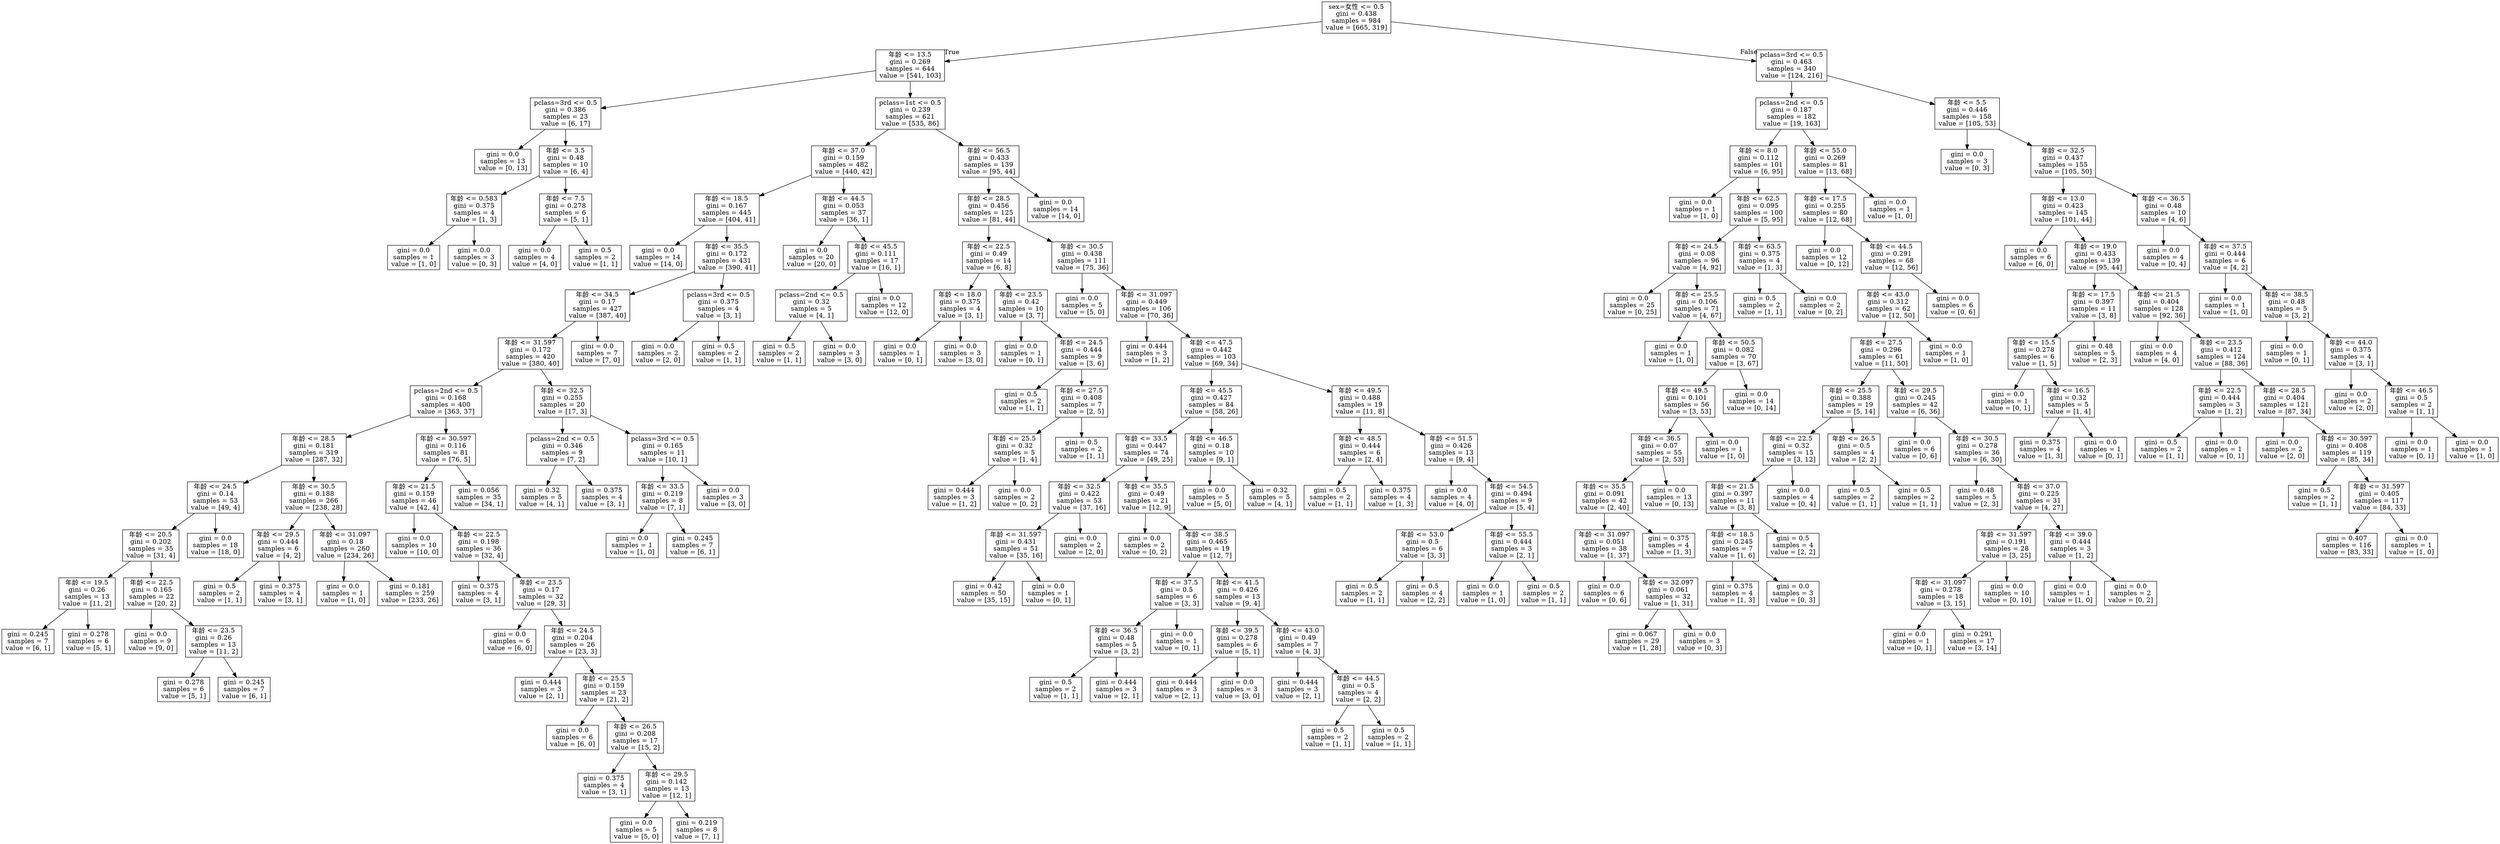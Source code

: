 digraph Tree {
node [shape=box] ;
0 [label="sex=女性 <= 0.5\ngini = 0.438\nsamples = 984\nvalue = [665, 319]"] ;
1 [label="年龄 <= 13.5\ngini = 0.269\nsamples = 644\nvalue = [541, 103]"] ;
0 -> 1 [labeldistance=2.5, labelangle=45, headlabel="True"] ;
2 [label="pclass=3rd <= 0.5\ngini = 0.386\nsamples = 23\nvalue = [6, 17]"] ;
1 -> 2 ;
3 [label="gini = 0.0\nsamples = 13\nvalue = [0, 13]"] ;
2 -> 3 ;
4 [label="年龄 <= 3.5\ngini = 0.48\nsamples = 10\nvalue = [6, 4]"] ;
2 -> 4 ;
5 [label="年龄 <= 0.583\ngini = 0.375\nsamples = 4\nvalue = [1, 3]"] ;
4 -> 5 ;
6 [label="gini = 0.0\nsamples = 1\nvalue = [1, 0]"] ;
5 -> 6 ;
7 [label="gini = 0.0\nsamples = 3\nvalue = [0, 3]"] ;
5 -> 7 ;
8 [label="年龄 <= 7.5\ngini = 0.278\nsamples = 6\nvalue = [5, 1]"] ;
4 -> 8 ;
9 [label="gini = 0.0\nsamples = 4\nvalue = [4, 0]"] ;
8 -> 9 ;
10 [label="gini = 0.5\nsamples = 2\nvalue = [1, 1]"] ;
8 -> 10 ;
11 [label="pclass=1st <= 0.5\ngini = 0.239\nsamples = 621\nvalue = [535, 86]"] ;
1 -> 11 ;
12 [label="年龄 <= 37.0\ngini = 0.159\nsamples = 482\nvalue = [440, 42]"] ;
11 -> 12 ;
13 [label="年龄 <= 18.5\ngini = 0.167\nsamples = 445\nvalue = [404, 41]"] ;
12 -> 13 ;
14 [label="gini = 0.0\nsamples = 14\nvalue = [14, 0]"] ;
13 -> 14 ;
15 [label="年龄 <= 35.5\ngini = 0.172\nsamples = 431\nvalue = [390, 41]"] ;
13 -> 15 ;
16 [label="年龄 <= 34.5\ngini = 0.17\nsamples = 427\nvalue = [387, 40]"] ;
15 -> 16 ;
17 [label="年龄 <= 31.597\ngini = 0.172\nsamples = 420\nvalue = [380, 40]"] ;
16 -> 17 ;
18 [label="pclass=2nd <= 0.5\ngini = 0.168\nsamples = 400\nvalue = [363, 37]"] ;
17 -> 18 ;
19 [label="年龄 <= 28.5\ngini = 0.181\nsamples = 319\nvalue = [287, 32]"] ;
18 -> 19 ;
20 [label="年龄 <= 24.5\ngini = 0.14\nsamples = 53\nvalue = [49, 4]"] ;
19 -> 20 ;
21 [label="年龄 <= 20.5\ngini = 0.202\nsamples = 35\nvalue = [31, 4]"] ;
20 -> 21 ;
22 [label="年龄 <= 19.5\ngini = 0.26\nsamples = 13\nvalue = [11, 2]"] ;
21 -> 22 ;
23 [label="gini = 0.245\nsamples = 7\nvalue = [6, 1]"] ;
22 -> 23 ;
24 [label="gini = 0.278\nsamples = 6\nvalue = [5, 1]"] ;
22 -> 24 ;
25 [label="年龄 <= 22.5\ngini = 0.165\nsamples = 22\nvalue = [20, 2]"] ;
21 -> 25 ;
26 [label="gini = 0.0\nsamples = 9\nvalue = [9, 0]"] ;
25 -> 26 ;
27 [label="年龄 <= 23.5\ngini = 0.26\nsamples = 13\nvalue = [11, 2]"] ;
25 -> 27 ;
28 [label="gini = 0.278\nsamples = 6\nvalue = [5, 1]"] ;
27 -> 28 ;
29 [label="gini = 0.245\nsamples = 7\nvalue = [6, 1]"] ;
27 -> 29 ;
30 [label="gini = 0.0\nsamples = 18\nvalue = [18, 0]"] ;
20 -> 30 ;
31 [label="年龄 <= 30.5\ngini = 0.188\nsamples = 266\nvalue = [238, 28]"] ;
19 -> 31 ;
32 [label="年龄 <= 29.5\ngini = 0.444\nsamples = 6\nvalue = [4, 2]"] ;
31 -> 32 ;
33 [label="gini = 0.5\nsamples = 2\nvalue = [1, 1]"] ;
32 -> 33 ;
34 [label="gini = 0.375\nsamples = 4\nvalue = [3, 1]"] ;
32 -> 34 ;
35 [label="年龄 <= 31.097\ngini = 0.18\nsamples = 260\nvalue = [234, 26]"] ;
31 -> 35 ;
36 [label="gini = 0.0\nsamples = 1\nvalue = [1, 0]"] ;
35 -> 36 ;
37 [label="gini = 0.181\nsamples = 259\nvalue = [233, 26]"] ;
35 -> 37 ;
38 [label="年龄 <= 30.597\ngini = 0.116\nsamples = 81\nvalue = [76, 5]"] ;
18 -> 38 ;
39 [label="年龄 <= 21.5\ngini = 0.159\nsamples = 46\nvalue = [42, 4]"] ;
38 -> 39 ;
40 [label="gini = 0.0\nsamples = 10\nvalue = [10, 0]"] ;
39 -> 40 ;
41 [label="年龄 <= 22.5\ngini = 0.198\nsamples = 36\nvalue = [32, 4]"] ;
39 -> 41 ;
42 [label="gini = 0.375\nsamples = 4\nvalue = [3, 1]"] ;
41 -> 42 ;
43 [label="年龄 <= 23.5\ngini = 0.17\nsamples = 32\nvalue = [29, 3]"] ;
41 -> 43 ;
44 [label="gini = 0.0\nsamples = 6\nvalue = [6, 0]"] ;
43 -> 44 ;
45 [label="年龄 <= 24.5\ngini = 0.204\nsamples = 26\nvalue = [23, 3]"] ;
43 -> 45 ;
46 [label="gini = 0.444\nsamples = 3\nvalue = [2, 1]"] ;
45 -> 46 ;
47 [label="年龄 <= 25.5\ngini = 0.159\nsamples = 23\nvalue = [21, 2]"] ;
45 -> 47 ;
48 [label="gini = 0.0\nsamples = 6\nvalue = [6, 0]"] ;
47 -> 48 ;
49 [label="年龄 <= 26.5\ngini = 0.208\nsamples = 17\nvalue = [15, 2]"] ;
47 -> 49 ;
50 [label="gini = 0.375\nsamples = 4\nvalue = [3, 1]"] ;
49 -> 50 ;
51 [label="年龄 <= 29.5\ngini = 0.142\nsamples = 13\nvalue = [12, 1]"] ;
49 -> 51 ;
52 [label="gini = 0.0\nsamples = 5\nvalue = [5, 0]"] ;
51 -> 52 ;
53 [label="gini = 0.219\nsamples = 8\nvalue = [7, 1]"] ;
51 -> 53 ;
54 [label="gini = 0.056\nsamples = 35\nvalue = [34, 1]"] ;
38 -> 54 ;
55 [label="年龄 <= 32.5\ngini = 0.255\nsamples = 20\nvalue = [17, 3]"] ;
17 -> 55 ;
56 [label="pclass=2nd <= 0.5\ngini = 0.346\nsamples = 9\nvalue = [7, 2]"] ;
55 -> 56 ;
57 [label="gini = 0.32\nsamples = 5\nvalue = [4, 1]"] ;
56 -> 57 ;
58 [label="gini = 0.375\nsamples = 4\nvalue = [3, 1]"] ;
56 -> 58 ;
59 [label="pclass=3rd <= 0.5\ngini = 0.165\nsamples = 11\nvalue = [10, 1]"] ;
55 -> 59 ;
60 [label="年龄 <= 33.5\ngini = 0.219\nsamples = 8\nvalue = [7, 1]"] ;
59 -> 60 ;
61 [label="gini = 0.0\nsamples = 1\nvalue = [1, 0]"] ;
60 -> 61 ;
62 [label="gini = 0.245\nsamples = 7\nvalue = [6, 1]"] ;
60 -> 62 ;
63 [label="gini = 0.0\nsamples = 3\nvalue = [3, 0]"] ;
59 -> 63 ;
64 [label="gini = 0.0\nsamples = 7\nvalue = [7, 0]"] ;
16 -> 64 ;
65 [label="pclass=3rd <= 0.5\ngini = 0.375\nsamples = 4\nvalue = [3, 1]"] ;
15 -> 65 ;
66 [label="gini = 0.0\nsamples = 2\nvalue = [2, 0]"] ;
65 -> 66 ;
67 [label="gini = 0.5\nsamples = 2\nvalue = [1, 1]"] ;
65 -> 67 ;
68 [label="年龄 <= 44.5\ngini = 0.053\nsamples = 37\nvalue = [36, 1]"] ;
12 -> 68 ;
69 [label="gini = 0.0\nsamples = 20\nvalue = [20, 0]"] ;
68 -> 69 ;
70 [label="年龄 <= 45.5\ngini = 0.111\nsamples = 17\nvalue = [16, 1]"] ;
68 -> 70 ;
71 [label="pclass=2nd <= 0.5\ngini = 0.32\nsamples = 5\nvalue = [4, 1]"] ;
70 -> 71 ;
72 [label="gini = 0.5\nsamples = 2\nvalue = [1, 1]"] ;
71 -> 72 ;
73 [label="gini = 0.0\nsamples = 3\nvalue = [3, 0]"] ;
71 -> 73 ;
74 [label="gini = 0.0\nsamples = 12\nvalue = [12, 0]"] ;
70 -> 74 ;
75 [label="年龄 <= 56.5\ngini = 0.433\nsamples = 139\nvalue = [95, 44]"] ;
11 -> 75 ;
76 [label="年龄 <= 28.5\ngini = 0.456\nsamples = 125\nvalue = [81, 44]"] ;
75 -> 76 ;
77 [label="年龄 <= 22.5\ngini = 0.49\nsamples = 14\nvalue = [6, 8]"] ;
76 -> 77 ;
78 [label="年龄 <= 18.0\ngini = 0.375\nsamples = 4\nvalue = [3, 1]"] ;
77 -> 78 ;
79 [label="gini = 0.0\nsamples = 1\nvalue = [0, 1]"] ;
78 -> 79 ;
80 [label="gini = 0.0\nsamples = 3\nvalue = [3, 0]"] ;
78 -> 80 ;
81 [label="年龄 <= 23.5\ngini = 0.42\nsamples = 10\nvalue = [3, 7]"] ;
77 -> 81 ;
82 [label="gini = 0.0\nsamples = 1\nvalue = [0, 1]"] ;
81 -> 82 ;
83 [label="年龄 <= 24.5\ngini = 0.444\nsamples = 9\nvalue = [3, 6]"] ;
81 -> 83 ;
84 [label="gini = 0.5\nsamples = 2\nvalue = [1, 1]"] ;
83 -> 84 ;
85 [label="年龄 <= 27.5\ngini = 0.408\nsamples = 7\nvalue = [2, 5]"] ;
83 -> 85 ;
86 [label="年龄 <= 25.5\ngini = 0.32\nsamples = 5\nvalue = [1, 4]"] ;
85 -> 86 ;
87 [label="gini = 0.444\nsamples = 3\nvalue = [1, 2]"] ;
86 -> 87 ;
88 [label="gini = 0.0\nsamples = 2\nvalue = [0, 2]"] ;
86 -> 88 ;
89 [label="gini = 0.5\nsamples = 2\nvalue = [1, 1]"] ;
85 -> 89 ;
90 [label="年龄 <= 30.5\ngini = 0.438\nsamples = 111\nvalue = [75, 36]"] ;
76 -> 90 ;
91 [label="gini = 0.0\nsamples = 5\nvalue = [5, 0]"] ;
90 -> 91 ;
92 [label="年龄 <= 31.097\ngini = 0.449\nsamples = 106\nvalue = [70, 36]"] ;
90 -> 92 ;
93 [label="gini = 0.444\nsamples = 3\nvalue = [1, 2]"] ;
92 -> 93 ;
94 [label="年龄 <= 47.5\ngini = 0.442\nsamples = 103\nvalue = [69, 34]"] ;
92 -> 94 ;
95 [label="年龄 <= 45.5\ngini = 0.427\nsamples = 84\nvalue = [58, 26]"] ;
94 -> 95 ;
96 [label="年龄 <= 33.5\ngini = 0.447\nsamples = 74\nvalue = [49, 25]"] ;
95 -> 96 ;
97 [label="年龄 <= 32.5\ngini = 0.422\nsamples = 53\nvalue = [37, 16]"] ;
96 -> 97 ;
98 [label="年龄 <= 31.597\ngini = 0.431\nsamples = 51\nvalue = [35, 16]"] ;
97 -> 98 ;
99 [label="gini = 0.42\nsamples = 50\nvalue = [35, 15]"] ;
98 -> 99 ;
100 [label="gini = 0.0\nsamples = 1\nvalue = [0, 1]"] ;
98 -> 100 ;
101 [label="gini = 0.0\nsamples = 2\nvalue = [2, 0]"] ;
97 -> 101 ;
102 [label="年龄 <= 35.5\ngini = 0.49\nsamples = 21\nvalue = [12, 9]"] ;
96 -> 102 ;
103 [label="gini = 0.0\nsamples = 2\nvalue = [0, 2]"] ;
102 -> 103 ;
104 [label="年龄 <= 38.5\ngini = 0.465\nsamples = 19\nvalue = [12, 7]"] ;
102 -> 104 ;
105 [label="年龄 <= 37.5\ngini = 0.5\nsamples = 6\nvalue = [3, 3]"] ;
104 -> 105 ;
106 [label="年龄 <= 36.5\ngini = 0.48\nsamples = 5\nvalue = [3, 2]"] ;
105 -> 106 ;
107 [label="gini = 0.5\nsamples = 2\nvalue = [1, 1]"] ;
106 -> 107 ;
108 [label="gini = 0.444\nsamples = 3\nvalue = [2, 1]"] ;
106 -> 108 ;
109 [label="gini = 0.0\nsamples = 1\nvalue = [0, 1]"] ;
105 -> 109 ;
110 [label="年龄 <= 41.5\ngini = 0.426\nsamples = 13\nvalue = [9, 4]"] ;
104 -> 110 ;
111 [label="年龄 <= 39.5\ngini = 0.278\nsamples = 6\nvalue = [5, 1]"] ;
110 -> 111 ;
112 [label="gini = 0.444\nsamples = 3\nvalue = [2, 1]"] ;
111 -> 112 ;
113 [label="gini = 0.0\nsamples = 3\nvalue = [3, 0]"] ;
111 -> 113 ;
114 [label="年龄 <= 43.0\ngini = 0.49\nsamples = 7\nvalue = [4, 3]"] ;
110 -> 114 ;
115 [label="gini = 0.444\nsamples = 3\nvalue = [2, 1]"] ;
114 -> 115 ;
116 [label="年龄 <= 44.5\ngini = 0.5\nsamples = 4\nvalue = [2, 2]"] ;
114 -> 116 ;
117 [label="gini = 0.5\nsamples = 2\nvalue = [1, 1]"] ;
116 -> 117 ;
118 [label="gini = 0.5\nsamples = 2\nvalue = [1, 1]"] ;
116 -> 118 ;
119 [label="年龄 <= 46.5\ngini = 0.18\nsamples = 10\nvalue = [9, 1]"] ;
95 -> 119 ;
120 [label="gini = 0.0\nsamples = 5\nvalue = [5, 0]"] ;
119 -> 120 ;
121 [label="gini = 0.32\nsamples = 5\nvalue = [4, 1]"] ;
119 -> 121 ;
122 [label="年龄 <= 49.5\ngini = 0.488\nsamples = 19\nvalue = [11, 8]"] ;
94 -> 122 ;
123 [label="年龄 <= 48.5\ngini = 0.444\nsamples = 6\nvalue = [2, 4]"] ;
122 -> 123 ;
124 [label="gini = 0.5\nsamples = 2\nvalue = [1, 1]"] ;
123 -> 124 ;
125 [label="gini = 0.375\nsamples = 4\nvalue = [1, 3]"] ;
123 -> 125 ;
126 [label="年龄 <= 51.5\ngini = 0.426\nsamples = 13\nvalue = [9, 4]"] ;
122 -> 126 ;
127 [label="gini = 0.0\nsamples = 4\nvalue = [4, 0]"] ;
126 -> 127 ;
128 [label="年龄 <= 54.5\ngini = 0.494\nsamples = 9\nvalue = [5, 4]"] ;
126 -> 128 ;
129 [label="年龄 <= 53.0\ngini = 0.5\nsamples = 6\nvalue = [3, 3]"] ;
128 -> 129 ;
130 [label="gini = 0.5\nsamples = 2\nvalue = [1, 1]"] ;
129 -> 130 ;
131 [label="gini = 0.5\nsamples = 4\nvalue = [2, 2]"] ;
129 -> 131 ;
132 [label="年龄 <= 55.5\ngini = 0.444\nsamples = 3\nvalue = [2, 1]"] ;
128 -> 132 ;
133 [label="gini = 0.0\nsamples = 1\nvalue = [1, 0]"] ;
132 -> 133 ;
134 [label="gini = 0.5\nsamples = 2\nvalue = [1, 1]"] ;
132 -> 134 ;
135 [label="gini = 0.0\nsamples = 14\nvalue = [14, 0]"] ;
75 -> 135 ;
136 [label="pclass=3rd <= 0.5\ngini = 0.463\nsamples = 340\nvalue = [124, 216]"] ;
0 -> 136 [labeldistance=2.5, labelangle=-45, headlabel="False"] ;
137 [label="pclass=2nd <= 0.5\ngini = 0.187\nsamples = 182\nvalue = [19, 163]"] ;
136 -> 137 ;
138 [label="年龄 <= 8.0\ngini = 0.112\nsamples = 101\nvalue = [6, 95]"] ;
137 -> 138 ;
139 [label="gini = 0.0\nsamples = 1\nvalue = [1, 0]"] ;
138 -> 139 ;
140 [label="年龄 <= 62.5\ngini = 0.095\nsamples = 100\nvalue = [5, 95]"] ;
138 -> 140 ;
141 [label="年龄 <= 24.5\ngini = 0.08\nsamples = 96\nvalue = [4, 92]"] ;
140 -> 141 ;
142 [label="gini = 0.0\nsamples = 25\nvalue = [0, 25]"] ;
141 -> 142 ;
143 [label="年龄 <= 25.5\ngini = 0.106\nsamples = 71\nvalue = [4, 67]"] ;
141 -> 143 ;
144 [label="gini = 0.0\nsamples = 1\nvalue = [1, 0]"] ;
143 -> 144 ;
145 [label="年龄 <= 50.5\ngini = 0.082\nsamples = 70\nvalue = [3, 67]"] ;
143 -> 145 ;
146 [label="年龄 <= 49.5\ngini = 0.101\nsamples = 56\nvalue = [3, 53]"] ;
145 -> 146 ;
147 [label="年龄 <= 36.5\ngini = 0.07\nsamples = 55\nvalue = [2, 53]"] ;
146 -> 147 ;
148 [label="年龄 <= 35.5\ngini = 0.091\nsamples = 42\nvalue = [2, 40]"] ;
147 -> 148 ;
149 [label="年龄 <= 31.097\ngini = 0.051\nsamples = 38\nvalue = [1, 37]"] ;
148 -> 149 ;
150 [label="gini = 0.0\nsamples = 6\nvalue = [0, 6]"] ;
149 -> 150 ;
151 [label="年龄 <= 32.097\ngini = 0.061\nsamples = 32\nvalue = [1, 31]"] ;
149 -> 151 ;
152 [label="gini = 0.067\nsamples = 29\nvalue = [1, 28]"] ;
151 -> 152 ;
153 [label="gini = 0.0\nsamples = 3\nvalue = [0, 3]"] ;
151 -> 153 ;
154 [label="gini = 0.375\nsamples = 4\nvalue = [1, 3]"] ;
148 -> 154 ;
155 [label="gini = 0.0\nsamples = 13\nvalue = [0, 13]"] ;
147 -> 155 ;
156 [label="gini = 0.0\nsamples = 1\nvalue = [1, 0]"] ;
146 -> 156 ;
157 [label="gini = 0.0\nsamples = 14\nvalue = [0, 14]"] ;
145 -> 157 ;
158 [label="年龄 <= 63.5\ngini = 0.375\nsamples = 4\nvalue = [1, 3]"] ;
140 -> 158 ;
159 [label="gini = 0.5\nsamples = 2\nvalue = [1, 1]"] ;
158 -> 159 ;
160 [label="gini = 0.0\nsamples = 2\nvalue = [0, 2]"] ;
158 -> 160 ;
161 [label="年龄 <= 55.0\ngini = 0.269\nsamples = 81\nvalue = [13, 68]"] ;
137 -> 161 ;
162 [label="年龄 <= 17.5\ngini = 0.255\nsamples = 80\nvalue = [12, 68]"] ;
161 -> 162 ;
163 [label="gini = 0.0\nsamples = 12\nvalue = [0, 12]"] ;
162 -> 163 ;
164 [label="年龄 <= 44.5\ngini = 0.291\nsamples = 68\nvalue = [12, 56]"] ;
162 -> 164 ;
165 [label="年龄 <= 43.0\ngini = 0.312\nsamples = 62\nvalue = [12, 50]"] ;
164 -> 165 ;
166 [label="年龄 <= 27.5\ngini = 0.296\nsamples = 61\nvalue = [11, 50]"] ;
165 -> 166 ;
167 [label="年龄 <= 25.5\ngini = 0.388\nsamples = 19\nvalue = [5, 14]"] ;
166 -> 167 ;
168 [label="年龄 <= 22.5\ngini = 0.32\nsamples = 15\nvalue = [3, 12]"] ;
167 -> 168 ;
169 [label="年龄 <= 21.5\ngini = 0.397\nsamples = 11\nvalue = [3, 8]"] ;
168 -> 169 ;
170 [label="年龄 <= 18.5\ngini = 0.245\nsamples = 7\nvalue = [1, 6]"] ;
169 -> 170 ;
171 [label="gini = 0.375\nsamples = 4\nvalue = [1, 3]"] ;
170 -> 171 ;
172 [label="gini = 0.0\nsamples = 3\nvalue = [0, 3]"] ;
170 -> 172 ;
173 [label="gini = 0.5\nsamples = 4\nvalue = [2, 2]"] ;
169 -> 173 ;
174 [label="gini = 0.0\nsamples = 4\nvalue = [0, 4]"] ;
168 -> 174 ;
175 [label="年龄 <= 26.5\ngini = 0.5\nsamples = 4\nvalue = [2, 2]"] ;
167 -> 175 ;
176 [label="gini = 0.5\nsamples = 2\nvalue = [1, 1]"] ;
175 -> 176 ;
177 [label="gini = 0.5\nsamples = 2\nvalue = [1, 1]"] ;
175 -> 177 ;
178 [label="年龄 <= 29.5\ngini = 0.245\nsamples = 42\nvalue = [6, 36]"] ;
166 -> 178 ;
179 [label="gini = 0.0\nsamples = 6\nvalue = [0, 6]"] ;
178 -> 179 ;
180 [label="年龄 <= 30.5\ngini = 0.278\nsamples = 36\nvalue = [6, 30]"] ;
178 -> 180 ;
181 [label="gini = 0.48\nsamples = 5\nvalue = [2, 3]"] ;
180 -> 181 ;
182 [label="年龄 <= 37.0\ngini = 0.225\nsamples = 31\nvalue = [4, 27]"] ;
180 -> 182 ;
183 [label="年龄 <= 31.597\ngini = 0.191\nsamples = 28\nvalue = [3, 25]"] ;
182 -> 183 ;
184 [label="年龄 <= 31.097\ngini = 0.278\nsamples = 18\nvalue = [3, 15]"] ;
183 -> 184 ;
185 [label="gini = 0.0\nsamples = 1\nvalue = [0, 1]"] ;
184 -> 185 ;
186 [label="gini = 0.291\nsamples = 17\nvalue = [3, 14]"] ;
184 -> 186 ;
187 [label="gini = 0.0\nsamples = 10\nvalue = [0, 10]"] ;
183 -> 187 ;
188 [label="年龄 <= 39.0\ngini = 0.444\nsamples = 3\nvalue = [1, 2]"] ;
182 -> 188 ;
189 [label="gini = 0.0\nsamples = 1\nvalue = [1, 0]"] ;
188 -> 189 ;
190 [label="gini = 0.0\nsamples = 2\nvalue = [0, 2]"] ;
188 -> 190 ;
191 [label="gini = 0.0\nsamples = 1\nvalue = [1, 0]"] ;
165 -> 191 ;
192 [label="gini = 0.0\nsamples = 6\nvalue = [0, 6]"] ;
164 -> 192 ;
193 [label="gini = 0.0\nsamples = 1\nvalue = [1, 0]"] ;
161 -> 193 ;
194 [label="年龄 <= 5.5\ngini = 0.446\nsamples = 158\nvalue = [105, 53]"] ;
136 -> 194 ;
195 [label="gini = 0.0\nsamples = 3\nvalue = [0, 3]"] ;
194 -> 195 ;
196 [label="年龄 <= 32.5\ngini = 0.437\nsamples = 155\nvalue = [105, 50]"] ;
194 -> 196 ;
197 [label="年龄 <= 13.0\ngini = 0.423\nsamples = 145\nvalue = [101, 44]"] ;
196 -> 197 ;
198 [label="gini = 0.0\nsamples = 6\nvalue = [6, 0]"] ;
197 -> 198 ;
199 [label="年龄 <= 19.0\ngini = 0.433\nsamples = 139\nvalue = [95, 44]"] ;
197 -> 199 ;
200 [label="年龄 <= 17.5\ngini = 0.397\nsamples = 11\nvalue = [3, 8]"] ;
199 -> 200 ;
201 [label="年龄 <= 15.5\ngini = 0.278\nsamples = 6\nvalue = [1, 5]"] ;
200 -> 201 ;
202 [label="gini = 0.0\nsamples = 1\nvalue = [0, 1]"] ;
201 -> 202 ;
203 [label="年龄 <= 16.5\ngini = 0.32\nsamples = 5\nvalue = [1, 4]"] ;
201 -> 203 ;
204 [label="gini = 0.375\nsamples = 4\nvalue = [1, 3]"] ;
203 -> 204 ;
205 [label="gini = 0.0\nsamples = 1\nvalue = [0, 1]"] ;
203 -> 205 ;
206 [label="gini = 0.48\nsamples = 5\nvalue = [2, 3]"] ;
200 -> 206 ;
207 [label="年龄 <= 21.5\ngini = 0.404\nsamples = 128\nvalue = [92, 36]"] ;
199 -> 207 ;
208 [label="gini = 0.0\nsamples = 4\nvalue = [4, 0]"] ;
207 -> 208 ;
209 [label="年龄 <= 23.5\ngini = 0.412\nsamples = 124\nvalue = [88, 36]"] ;
207 -> 209 ;
210 [label="年龄 <= 22.5\ngini = 0.444\nsamples = 3\nvalue = [1, 2]"] ;
209 -> 210 ;
211 [label="gini = 0.5\nsamples = 2\nvalue = [1, 1]"] ;
210 -> 211 ;
212 [label="gini = 0.0\nsamples = 1\nvalue = [0, 1]"] ;
210 -> 212 ;
213 [label="年龄 <= 28.5\ngini = 0.404\nsamples = 121\nvalue = [87, 34]"] ;
209 -> 213 ;
214 [label="gini = 0.0\nsamples = 2\nvalue = [2, 0]"] ;
213 -> 214 ;
215 [label="年龄 <= 30.597\ngini = 0.408\nsamples = 119\nvalue = [85, 34]"] ;
213 -> 215 ;
216 [label="gini = 0.5\nsamples = 2\nvalue = [1, 1]"] ;
215 -> 216 ;
217 [label="年龄 <= 31.597\ngini = 0.405\nsamples = 117\nvalue = [84, 33]"] ;
215 -> 217 ;
218 [label="gini = 0.407\nsamples = 116\nvalue = [83, 33]"] ;
217 -> 218 ;
219 [label="gini = 0.0\nsamples = 1\nvalue = [1, 0]"] ;
217 -> 219 ;
220 [label="年龄 <= 36.5\ngini = 0.48\nsamples = 10\nvalue = [4, 6]"] ;
196 -> 220 ;
221 [label="gini = 0.0\nsamples = 4\nvalue = [0, 4]"] ;
220 -> 221 ;
222 [label="年龄 <= 37.5\ngini = 0.444\nsamples = 6\nvalue = [4, 2]"] ;
220 -> 222 ;
223 [label="gini = 0.0\nsamples = 1\nvalue = [1, 0]"] ;
222 -> 223 ;
224 [label="年龄 <= 38.5\ngini = 0.48\nsamples = 5\nvalue = [3, 2]"] ;
222 -> 224 ;
225 [label="gini = 0.0\nsamples = 1\nvalue = [0, 1]"] ;
224 -> 225 ;
226 [label="年龄 <= 44.0\ngini = 0.375\nsamples = 4\nvalue = [3, 1]"] ;
224 -> 226 ;
227 [label="gini = 0.0\nsamples = 2\nvalue = [2, 0]"] ;
226 -> 227 ;
228 [label="年龄 <= 46.5\ngini = 0.5\nsamples = 2\nvalue = [1, 1]"] ;
226 -> 228 ;
229 [label="gini = 0.0\nsamples = 1\nvalue = [0, 1]"] ;
228 -> 229 ;
230 [label="gini = 0.0\nsamples = 1\nvalue = [1, 0]"] ;
228 -> 230 ;
}